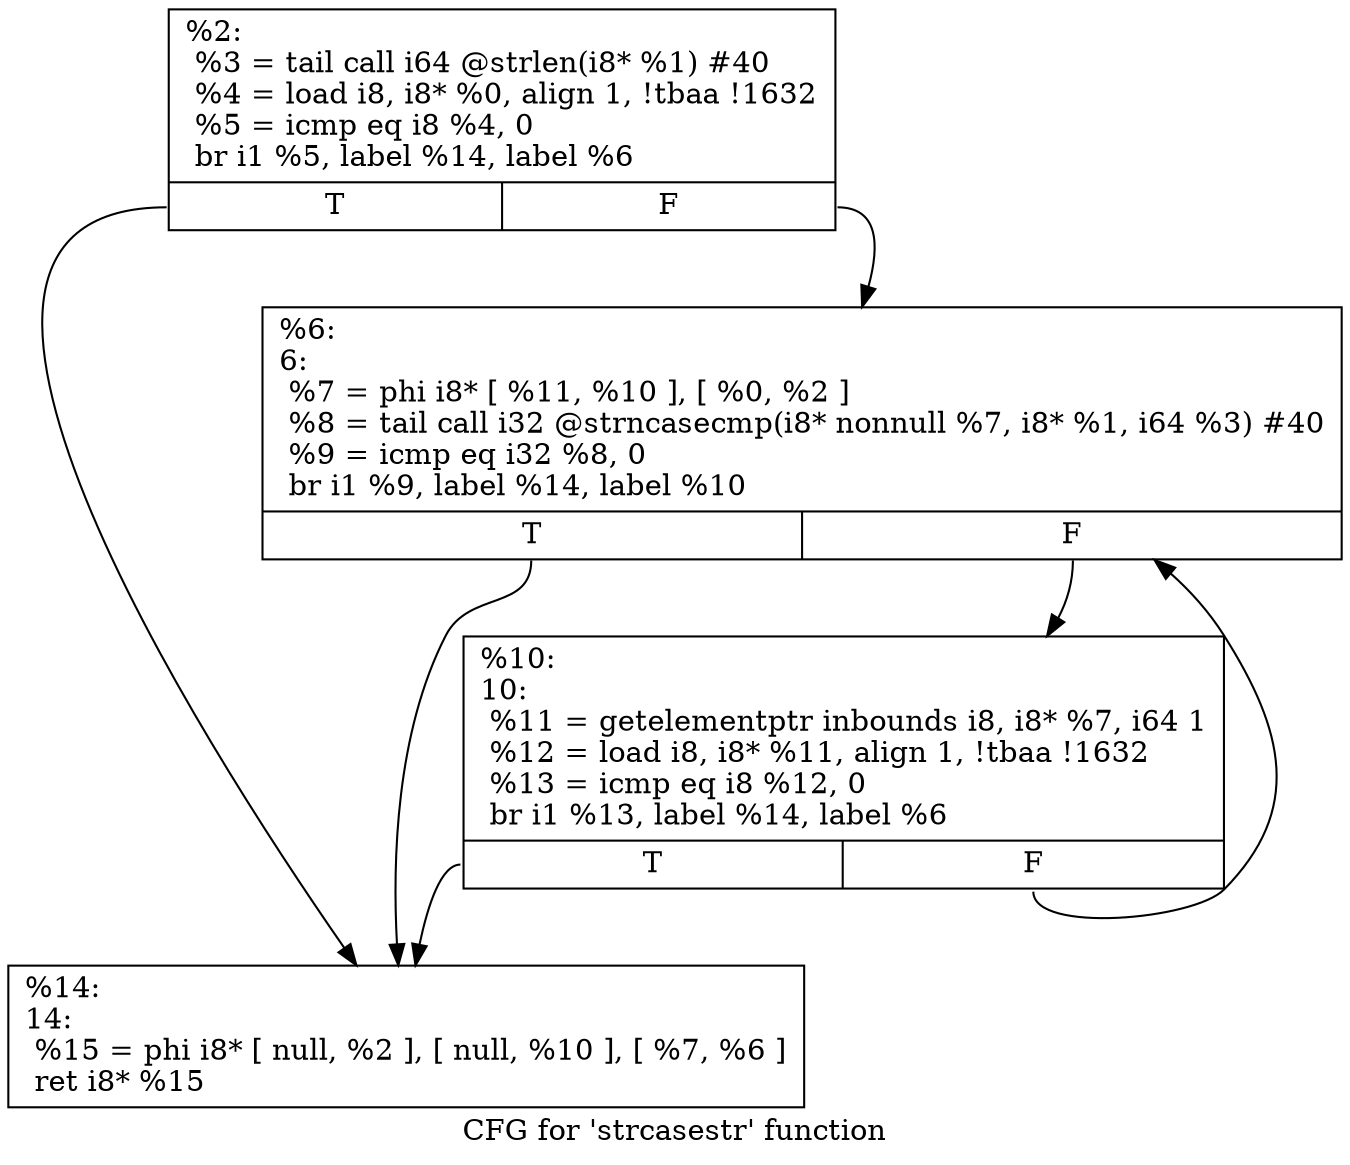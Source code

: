 digraph "CFG for 'strcasestr' function" {
	label="CFG for 'strcasestr' function";

	Node0x1fee550 [shape=record,label="{%2:\l  %3 = tail call i64 @strlen(i8* %1) #40\l  %4 = load i8, i8* %0, align 1, !tbaa !1632\l  %5 = icmp eq i8 %4, 0\l  br i1 %5, label %14, label %6\l|{<s0>T|<s1>F}}"];
	Node0x1fee550:s0 -> Node0x1feefd0;
	Node0x1fee550:s1 -> Node0x1feef30;
	Node0x1feef30 [shape=record,label="{%6:\l6:                                                \l  %7 = phi i8* [ %11, %10 ], [ %0, %2 ]\l  %8 = tail call i32 @strncasecmp(i8* nonnull %7, i8* %1, i64 %3) #40\l  %9 = icmp eq i32 %8, 0\l  br i1 %9, label %14, label %10\l|{<s0>T|<s1>F}}"];
	Node0x1feef30:s0 -> Node0x1feefd0;
	Node0x1feef30:s1 -> Node0x1feef80;
	Node0x1feef80 [shape=record,label="{%10:\l10:                                               \l  %11 = getelementptr inbounds i8, i8* %7, i64 1\l  %12 = load i8, i8* %11, align 1, !tbaa !1632\l  %13 = icmp eq i8 %12, 0\l  br i1 %13, label %14, label %6\l|{<s0>T|<s1>F}}"];
	Node0x1feef80:s0 -> Node0x1feefd0;
	Node0x1feef80:s1 -> Node0x1feef30;
	Node0x1feefd0 [shape=record,label="{%14:\l14:                                               \l  %15 = phi i8* [ null, %2 ], [ null, %10 ], [ %7, %6 ]\l  ret i8* %15\l}"];
}
